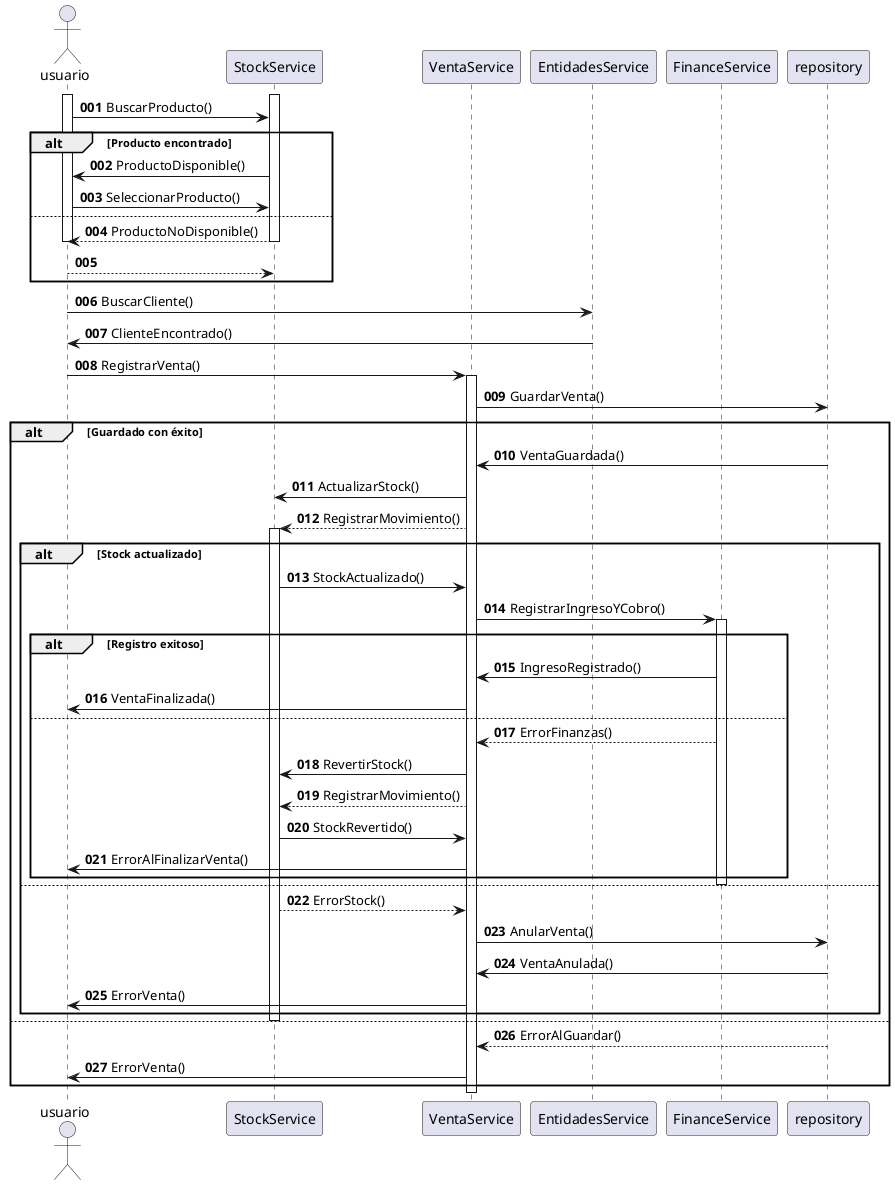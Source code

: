@startuml

autonumber "<B>000"

actor "usuario" as user
participant "StockService" as inventario
participant "VentaService" as ventas
participant "EntidadesService" as entidades
participant "FinanceService" as finanzas
participant "repository" as bd

activate user
activate inventario

user -> inventario: BuscarProducto()
alt Producto encontrado
    inventario -> user: ProductoDisponible()
    user -> inventario: SeleccionarProducto()
else
    inventario --> user: ProductoNoDisponible()
    deactivate inventario
    deactivate user
    return
end

user -> entidades: BuscarCliente()
entidades -> user: ClienteEncontrado()
user -> ventas: RegistrarVenta()
activate ventas

ventas -> bd: GuardarVenta()
alt Guardado con éxito
    bd -> ventas: VentaGuardada()
    ventas -> inventario: ActualizarStock()
    ventas --> inventario: RegistrarMovimiento()
    activate inventario

    alt Stock actualizado
        inventario -> ventas: StockActualizado()
        ventas -> finanzas: RegistrarIngresoYCobro()
        activate finanzas

        alt Registro exitoso
            finanzas -> ventas: IngresoRegistrado()
            ventas -> user: VentaFinalizada()
        else
            finanzas --> ventas: ErrorFinanzas()
            ventas -> inventario: RevertirStock()
            ventas --> inventario: RegistrarMovimiento()
            inventario -> ventas: StockRevertido()
            ventas -> user: ErrorAlFinalizarVenta()
        end
        deactivate finanzas
    else
        inventario --> ventas: ErrorStock()
        ventas -> bd: AnularVenta()
        bd -> ventas: VentaAnulada()
        ventas -> user: ErrorVenta()
    end
    deactivate inventario
else
    bd --> ventas: ErrorAlGuardar()
    ventas -> user: ErrorVenta()
end

deactivate ventas
deactivate user

@enduml
